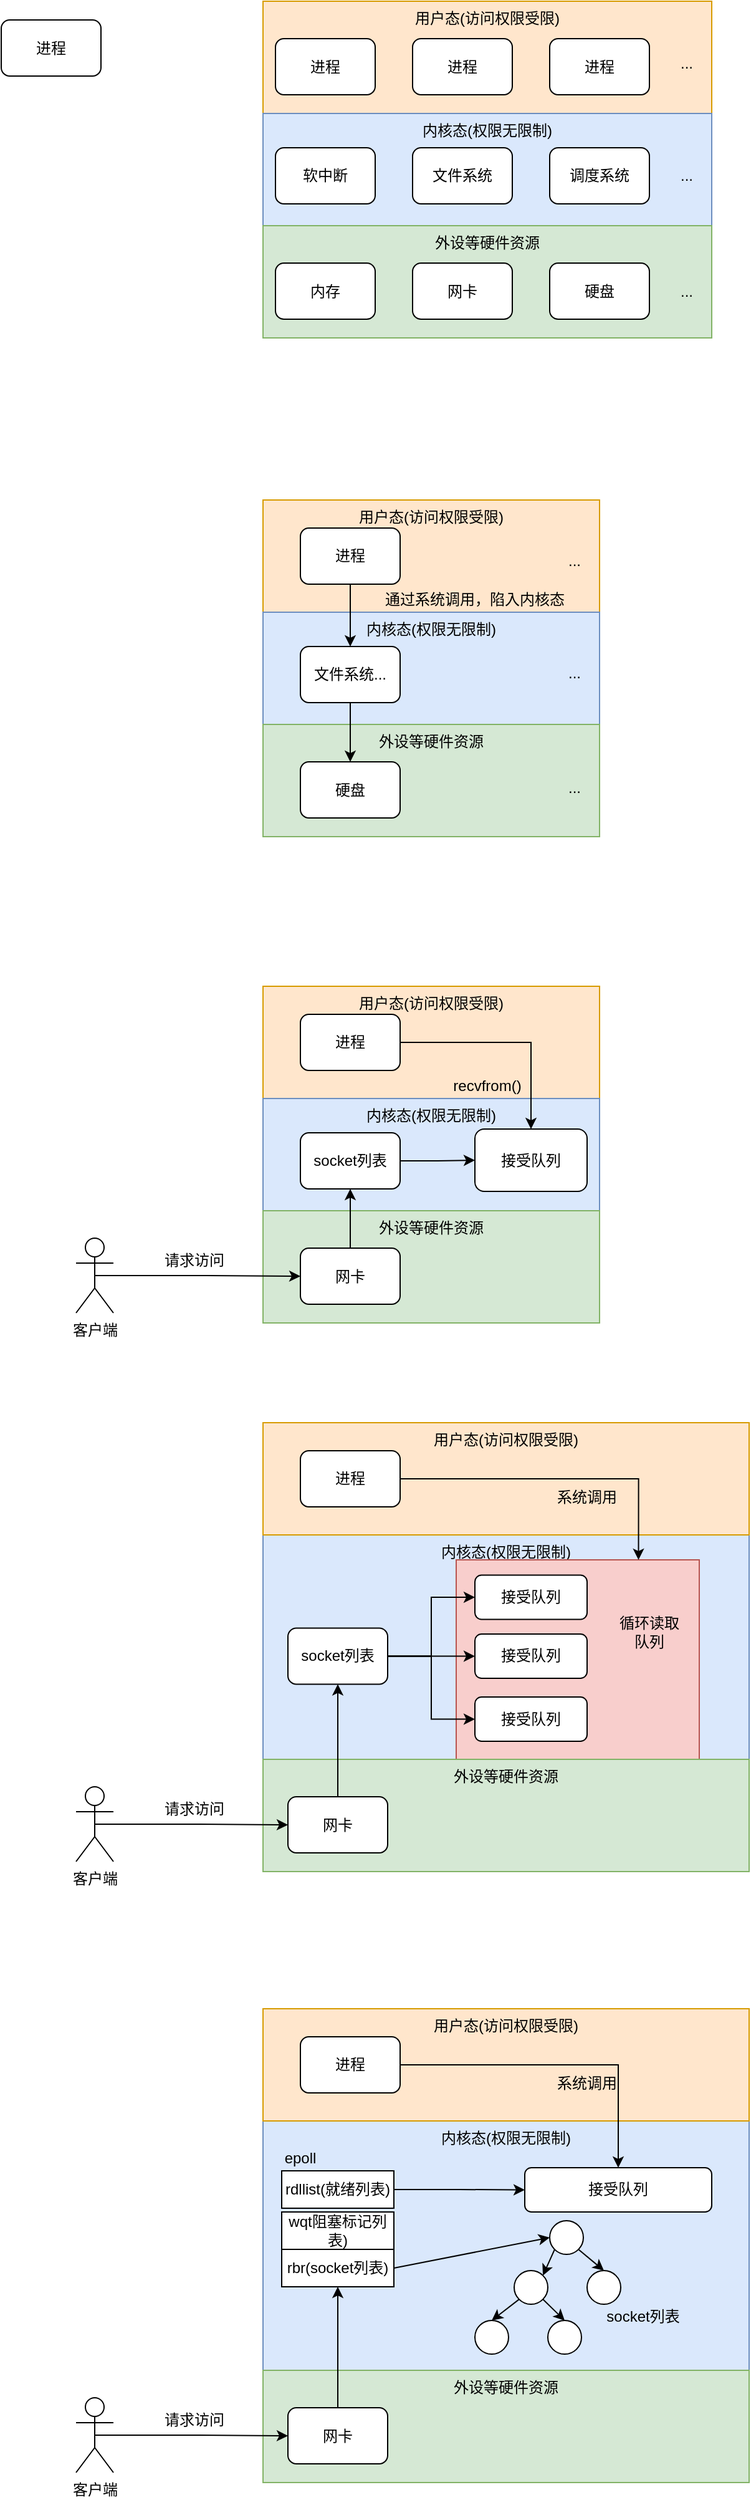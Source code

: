 <mxfile version="14.1.8" type="device"><diagram id="87bFaG7F57cZDnw_iOjY" name="IO模型"><mxGraphModel dx="1088" dy="797" grid="1" gridSize="10" guides="1" tooltips="1" connect="1" arrows="1" fold="1" page="1" pageScale="1" pageWidth="827" pageHeight="1169" math="0" shadow="0"><root><mxCell id="0"/><mxCell id="1" parent="0"/><mxCell id="151AsFMnSU-ifT6NV_DP-59" value="内核态(权限无限制)" style="rounded=0;whiteSpace=wrap;html=1;fillColor=#dae8fc;strokeColor=#6c8ebf;verticalAlign=top;" vertex="1" parent="1"><mxGeometry x="240" y="1460" width="390" height="180" as="geometry"/></mxCell><mxCell id="151AsFMnSU-ifT6NV_DP-83" value="" style="rounded=0;whiteSpace=wrap;html=1;fillColor=#f8cecc;strokeColor=#b85450;" vertex="1" parent="1"><mxGeometry x="395" y="1480" width="195" height="160" as="geometry"/></mxCell><mxCell id="151AsFMnSU-ifT6NV_DP-1" value="用户态(访问权限受限)" style="rounded=0;whiteSpace=wrap;html=1;fillColor=#ffe6cc;strokeColor=#d79b00;verticalAlign=top;" vertex="1" parent="1"><mxGeometry x="240" y="230" width="360" height="90" as="geometry"/></mxCell><mxCell id="151AsFMnSU-ifT6NV_DP-2" value="内核态(权限无限制)" style="rounded=0;whiteSpace=wrap;html=1;fillColor=#dae8fc;strokeColor=#6c8ebf;verticalAlign=top;" vertex="1" parent="1"><mxGeometry x="240" y="320" width="360" height="90" as="geometry"/></mxCell><mxCell id="151AsFMnSU-ifT6NV_DP-3" value="外设等硬件资源" style="rounded=0;whiteSpace=wrap;html=1;fillColor=#d5e8d4;strokeColor=#82b366;verticalAlign=top;" vertex="1" parent="1"><mxGeometry x="240" y="410" width="360" height="90" as="geometry"/></mxCell><mxCell id="151AsFMnSU-ifT6NV_DP-4" value="进程" style="rounded=1;whiteSpace=wrap;html=1;" vertex="1" parent="1"><mxGeometry x="30" y="245" width="80" height="45" as="geometry"/></mxCell><mxCell id="151AsFMnSU-ifT6NV_DP-5" value="进程" style="rounded=1;whiteSpace=wrap;html=1;" vertex="1" parent="1"><mxGeometry x="250" y="260" width="80" height="45" as="geometry"/></mxCell><mxCell id="151AsFMnSU-ifT6NV_DP-6" value="进程" style="rounded=1;whiteSpace=wrap;html=1;" vertex="1" parent="1"><mxGeometry x="360" y="260" width="80" height="45" as="geometry"/></mxCell><mxCell id="151AsFMnSU-ifT6NV_DP-7" value="进程" style="rounded=1;whiteSpace=wrap;html=1;" vertex="1" parent="1"><mxGeometry x="470" y="260" width="80" height="45" as="geometry"/></mxCell><mxCell id="151AsFMnSU-ifT6NV_DP-8" value="软中断" style="rounded=1;whiteSpace=wrap;html=1;" vertex="1" parent="1"><mxGeometry x="250" y="347.5" width="80" height="45" as="geometry"/></mxCell><mxCell id="151AsFMnSU-ifT6NV_DP-9" value="文件系统" style="rounded=1;whiteSpace=wrap;html=1;" vertex="1" parent="1"><mxGeometry x="360" y="347.5" width="80" height="45" as="geometry"/></mxCell><mxCell id="151AsFMnSU-ifT6NV_DP-10" value="..." style="text;html=1;strokeColor=none;fillColor=none;align=center;verticalAlign=middle;whiteSpace=wrap;rounded=0;" vertex="1" parent="1"><mxGeometry x="560" y="270" width="40" height="20" as="geometry"/></mxCell><mxCell id="151AsFMnSU-ifT6NV_DP-11" value="..." style="text;html=1;strokeColor=none;fillColor=none;align=center;verticalAlign=middle;whiteSpace=wrap;rounded=0;" vertex="1" parent="1"><mxGeometry x="560" y="360" width="40" height="20" as="geometry"/></mxCell><mxCell id="151AsFMnSU-ifT6NV_DP-12" value="调度系统" style="rounded=1;whiteSpace=wrap;html=1;" vertex="1" parent="1"><mxGeometry x="470" y="347.5" width="80" height="45" as="geometry"/></mxCell><mxCell id="151AsFMnSU-ifT6NV_DP-13" value="内存" style="rounded=1;whiteSpace=wrap;html=1;" vertex="1" parent="1"><mxGeometry x="250" y="440" width="80" height="45" as="geometry"/></mxCell><mxCell id="151AsFMnSU-ifT6NV_DP-14" value="网卡" style="rounded=1;whiteSpace=wrap;html=1;" vertex="1" parent="1"><mxGeometry x="360" y="440" width="80" height="45" as="geometry"/></mxCell><mxCell id="151AsFMnSU-ifT6NV_DP-15" value="硬盘" style="rounded=1;whiteSpace=wrap;html=1;" vertex="1" parent="1"><mxGeometry x="470" y="440" width="80" height="45" as="geometry"/></mxCell><mxCell id="151AsFMnSU-ifT6NV_DP-16" value="..." style="text;html=1;strokeColor=none;fillColor=none;align=center;verticalAlign=middle;whiteSpace=wrap;rounded=0;" vertex="1" parent="1"><mxGeometry x="560" y="452.5" width="40" height="20" as="geometry"/></mxCell><mxCell id="151AsFMnSU-ifT6NV_DP-17" value="用户态(访问权限受限)" style="rounded=0;whiteSpace=wrap;html=1;fillColor=#ffe6cc;strokeColor=#d79b00;verticalAlign=top;" vertex="1" parent="1"><mxGeometry x="240" y="630" width="270" height="90" as="geometry"/></mxCell><mxCell id="151AsFMnSU-ifT6NV_DP-18" value="内核态(权限无限制)" style="rounded=0;whiteSpace=wrap;html=1;fillColor=#dae8fc;strokeColor=#6c8ebf;verticalAlign=top;" vertex="1" parent="1"><mxGeometry x="240" y="720" width="270" height="90" as="geometry"/></mxCell><mxCell id="151AsFMnSU-ifT6NV_DP-19" value="外设等硬件资源" style="rounded=0;whiteSpace=wrap;html=1;fillColor=#d5e8d4;strokeColor=#82b366;verticalAlign=top;" vertex="1" parent="1"><mxGeometry x="240" y="810" width="270" height="90" as="geometry"/></mxCell><mxCell id="151AsFMnSU-ifT6NV_DP-25" value="..." style="text;html=1;strokeColor=none;fillColor=none;align=center;verticalAlign=middle;whiteSpace=wrap;rounded=0;" vertex="1" parent="1"><mxGeometry x="470" y="668.75" width="40" height="20" as="geometry"/></mxCell><mxCell id="151AsFMnSU-ifT6NV_DP-26" value="..." style="text;html=1;strokeColor=none;fillColor=none;align=center;verticalAlign=middle;whiteSpace=wrap;rounded=0;" vertex="1" parent="1"><mxGeometry x="470" y="758.75" width="40" height="20" as="geometry"/></mxCell><mxCell id="151AsFMnSU-ifT6NV_DP-31" value="..." style="text;html=1;strokeColor=none;fillColor=none;align=center;verticalAlign=middle;whiteSpace=wrap;rounded=0;" vertex="1" parent="1"><mxGeometry x="470" y="851.25" width="40" height="20" as="geometry"/></mxCell><mxCell id="151AsFMnSU-ifT6NV_DP-34" style="edgeStyle=orthogonalEdgeStyle;rounded=0;orthogonalLoop=1;jettySize=auto;html=1;exitX=0.5;exitY=1;exitDx=0;exitDy=0;" edge="1" parent="1" source="151AsFMnSU-ifT6NV_DP-32" target="151AsFMnSU-ifT6NV_DP-33"><mxGeometry relative="1" as="geometry"/></mxCell><mxCell id="151AsFMnSU-ifT6NV_DP-32" value="进程" style="rounded=1;whiteSpace=wrap;html=1;" vertex="1" parent="1"><mxGeometry x="270" y="652.5" width="80" height="45" as="geometry"/></mxCell><mxCell id="151AsFMnSU-ifT6NV_DP-37" style="edgeStyle=orthogonalEdgeStyle;rounded=0;orthogonalLoop=1;jettySize=auto;html=1;exitX=0.5;exitY=1;exitDx=0;exitDy=0;" edge="1" parent="1" source="151AsFMnSU-ifT6NV_DP-33" target="151AsFMnSU-ifT6NV_DP-36"><mxGeometry relative="1" as="geometry"/></mxCell><mxCell id="151AsFMnSU-ifT6NV_DP-33" value="文件系统..." style="rounded=1;whiteSpace=wrap;html=1;" vertex="1" parent="1"><mxGeometry x="270" y="747.5" width="80" height="45" as="geometry"/></mxCell><mxCell id="151AsFMnSU-ifT6NV_DP-35" value="通过系统调用，陷入内核态" style="text;html=1;strokeColor=none;fillColor=none;align=center;verticalAlign=middle;whiteSpace=wrap;rounded=0;" vertex="1" parent="1"><mxGeometry x="320" y="700" width="180" height="20" as="geometry"/></mxCell><mxCell id="151AsFMnSU-ifT6NV_DP-36" value="硬盘" style="rounded=1;whiteSpace=wrap;html=1;" vertex="1" parent="1"><mxGeometry x="270" y="840" width="80" height="45" as="geometry"/></mxCell><mxCell id="151AsFMnSU-ifT6NV_DP-38" value="用户态(访问权限受限)" style="rounded=0;whiteSpace=wrap;html=1;fillColor=#ffe6cc;strokeColor=#d79b00;verticalAlign=top;" vertex="1" parent="1"><mxGeometry x="240" y="1020" width="270" height="90" as="geometry"/></mxCell><mxCell id="151AsFMnSU-ifT6NV_DP-39" value="内核态(权限无限制)" style="rounded=0;whiteSpace=wrap;html=1;fillColor=#dae8fc;strokeColor=#6c8ebf;verticalAlign=top;" vertex="1" parent="1"><mxGeometry x="240" y="1110" width="270" height="90" as="geometry"/></mxCell><mxCell id="151AsFMnSU-ifT6NV_DP-40" value="外设等硬件资源" style="rounded=0;whiteSpace=wrap;html=1;fillColor=#d5e8d4;strokeColor=#82b366;verticalAlign=top;" vertex="1" parent="1"><mxGeometry x="240" y="1200" width="270" height="90" as="geometry"/></mxCell><mxCell id="151AsFMnSU-ifT6NV_DP-57" style="edgeStyle=orthogonalEdgeStyle;rounded=0;orthogonalLoop=1;jettySize=auto;html=1;exitX=1;exitY=0.5;exitDx=0;exitDy=0;entryX=0.5;entryY=0;entryDx=0;entryDy=0;" edge="1" parent="1" source="151AsFMnSU-ifT6NV_DP-45" target="151AsFMnSU-ifT6NV_DP-55"><mxGeometry relative="1" as="geometry"/></mxCell><mxCell id="151AsFMnSU-ifT6NV_DP-45" value="进程" style="rounded=1;whiteSpace=wrap;html=1;" vertex="1" parent="1"><mxGeometry x="270" y="1042.5" width="80" height="45" as="geometry"/></mxCell><mxCell id="151AsFMnSU-ifT6NV_DP-56" value="" style="edgeStyle=orthogonalEdgeStyle;rounded=0;orthogonalLoop=1;jettySize=auto;html=1;" edge="1" parent="1" source="151AsFMnSU-ifT6NV_DP-47" target="151AsFMnSU-ifT6NV_DP-55"><mxGeometry relative="1" as="geometry"/></mxCell><mxCell id="151AsFMnSU-ifT6NV_DP-47" value="socket列表" style="rounded=1;whiteSpace=wrap;html=1;" vertex="1" parent="1"><mxGeometry x="270" y="1137.5" width="80" height="45" as="geometry"/></mxCell><mxCell id="151AsFMnSU-ifT6NV_DP-48" value="recvfrom()" style="text;html=1;strokeColor=none;fillColor=none;align=center;verticalAlign=middle;whiteSpace=wrap;rounded=0;" vertex="1" parent="1"><mxGeometry x="330" y="1090" width="180" height="20" as="geometry"/></mxCell><mxCell id="151AsFMnSU-ifT6NV_DP-54" style="edgeStyle=orthogonalEdgeStyle;rounded=0;orthogonalLoop=1;jettySize=auto;html=1;exitX=0.5;exitY=0;exitDx=0;exitDy=0;entryX=0.5;entryY=1;entryDx=0;entryDy=0;" edge="1" parent="1" source="151AsFMnSU-ifT6NV_DP-49" target="151AsFMnSU-ifT6NV_DP-47"><mxGeometry relative="1" as="geometry"/></mxCell><mxCell id="151AsFMnSU-ifT6NV_DP-49" value="网卡" style="rounded=1;whiteSpace=wrap;html=1;" vertex="1" parent="1"><mxGeometry x="270" y="1230" width="80" height="45" as="geometry"/></mxCell><mxCell id="151AsFMnSU-ifT6NV_DP-52" style="edgeStyle=orthogonalEdgeStyle;rounded=0;orthogonalLoop=1;jettySize=auto;html=1;exitX=0.5;exitY=0.5;exitDx=0;exitDy=0;exitPerimeter=0;entryX=0;entryY=0.5;entryDx=0;entryDy=0;" edge="1" parent="1" source="151AsFMnSU-ifT6NV_DP-50" target="151AsFMnSU-ifT6NV_DP-49"><mxGeometry relative="1" as="geometry"/></mxCell><mxCell id="151AsFMnSU-ifT6NV_DP-50" value="客户端" style="shape=umlActor;verticalLabelPosition=bottom;verticalAlign=top;html=1;outlineConnect=0;" vertex="1" parent="1"><mxGeometry x="90" y="1222" width="30" height="60" as="geometry"/></mxCell><mxCell id="151AsFMnSU-ifT6NV_DP-53" value="请求访问" style="text;html=1;strokeColor=none;fillColor=none;align=center;verticalAlign=middle;whiteSpace=wrap;rounded=0;" vertex="1" parent="1"><mxGeometry x="160" y="1230" width="50" height="20" as="geometry"/></mxCell><mxCell id="151AsFMnSU-ifT6NV_DP-55" value="接受队列" style="whiteSpace=wrap;html=1;rounded=1;" vertex="1" parent="1"><mxGeometry x="410" y="1134.5" width="90" height="50" as="geometry"/></mxCell><mxCell id="151AsFMnSU-ifT6NV_DP-58" value="用户态(访问权限受限)" style="rounded=0;whiteSpace=wrap;html=1;fillColor=#ffe6cc;strokeColor=#d79b00;verticalAlign=top;" vertex="1" parent="1"><mxGeometry x="240" y="1370" width="390" height="90" as="geometry"/></mxCell><mxCell id="151AsFMnSU-ifT6NV_DP-60" value="外设等硬件资源" style="rounded=0;whiteSpace=wrap;html=1;fillColor=#d5e8d4;strokeColor=#82b366;verticalAlign=top;" vertex="1" parent="1"><mxGeometry x="240" y="1640" width="390" height="90" as="geometry"/></mxCell><mxCell id="151AsFMnSU-ifT6NV_DP-84" style="edgeStyle=orthogonalEdgeStyle;rounded=0;orthogonalLoop=1;jettySize=auto;html=1;exitX=1;exitY=0.5;exitDx=0;exitDy=0;entryX=0.75;entryY=0;entryDx=0;entryDy=0;" edge="1" parent="1" source="151AsFMnSU-ifT6NV_DP-62" target="151AsFMnSU-ifT6NV_DP-83"><mxGeometry relative="1" as="geometry"/></mxCell><mxCell id="151AsFMnSU-ifT6NV_DP-62" value="进程" style="rounded=1;whiteSpace=wrap;html=1;" vertex="1" parent="1"><mxGeometry x="270" y="1392.5" width="80" height="45" as="geometry"/></mxCell><mxCell id="151AsFMnSU-ifT6NV_DP-80" style="edgeStyle=orthogonalEdgeStyle;rounded=0;orthogonalLoop=1;jettySize=auto;html=1;exitX=1;exitY=0.5;exitDx=0;exitDy=0;" edge="1" parent="1" source="151AsFMnSU-ifT6NV_DP-64" target="151AsFMnSU-ifT6NV_DP-78"><mxGeometry relative="1" as="geometry"/></mxCell><mxCell id="151AsFMnSU-ifT6NV_DP-81" style="edgeStyle=orthogonalEdgeStyle;rounded=0;orthogonalLoop=1;jettySize=auto;html=1;exitX=1;exitY=0.5;exitDx=0;exitDy=0;entryX=0;entryY=0.5;entryDx=0;entryDy=0;" edge="1" parent="1" source="151AsFMnSU-ifT6NV_DP-64" target="151AsFMnSU-ifT6NV_DP-79"><mxGeometry relative="1" as="geometry"/></mxCell><mxCell id="151AsFMnSU-ifT6NV_DP-82" style="edgeStyle=orthogonalEdgeStyle;rounded=0;orthogonalLoop=1;jettySize=auto;html=1;exitX=1;exitY=0.5;exitDx=0;exitDy=0;entryX=0;entryY=0.5;entryDx=0;entryDy=0;" edge="1" parent="1" source="151AsFMnSU-ifT6NV_DP-64" target="151AsFMnSU-ifT6NV_DP-71"><mxGeometry relative="1" as="geometry"/></mxCell><mxCell id="151AsFMnSU-ifT6NV_DP-64" value="socket列表" style="rounded=1;whiteSpace=wrap;html=1;" vertex="1" parent="1"><mxGeometry x="260" y="1534.75" width="80" height="45" as="geometry"/></mxCell><mxCell id="151AsFMnSU-ifT6NV_DP-66" style="edgeStyle=orthogonalEdgeStyle;rounded=0;orthogonalLoop=1;jettySize=auto;html=1;exitX=0.5;exitY=0;exitDx=0;exitDy=0;entryX=0.5;entryY=1;entryDx=0;entryDy=0;" edge="1" parent="1" source="151AsFMnSU-ifT6NV_DP-67" target="151AsFMnSU-ifT6NV_DP-64"><mxGeometry relative="1" as="geometry"/></mxCell><mxCell id="151AsFMnSU-ifT6NV_DP-67" value="网卡" style="rounded=1;whiteSpace=wrap;html=1;" vertex="1" parent="1"><mxGeometry x="260" y="1670" width="80" height="45" as="geometry"/></mxCell><mxCell id="151AsFMnSU-ifT6NV_DP-68" style="edgeStyle=orthogonalEdgeStyle;rounded=0;orthogonalLoop=1;jettySize=auto;html=1;exitX=0.5;exitY=0.5;exitDx=0;exitDy=0;exitPerimeter=0;entryX=0;entryY=0.5;entryDx=0;entryDy=0;" edge="1" parent="1" source="151AsFMnSU-ifT6NV_DP-69" target="151AsFMnSU-ifT6NV_DP-67"><mxGeometry relative="1" as="geometry"/></mxCell><mxCell id="151AsFMnSU-ifT6NV_DP-69" value="客户端" style="shape=umlActor;verticalLabelPosition=bottom;verticalAlign=top;html=1;outlineConnect=0;" vertex="1" parent="1"><mxGeometry x="90" y="1662" width="30" height="60" as="geometry"/></mxCell><mxCell id="151AsFMnSU-ifT6NV_DP-70" value="请求访问" style="text;html=1;strokeColor=none;fillColor=none;align=center;verticalAlign=middle;whiteSpace=wrap;rounded=0;" vertex="1" parent="1"><mxGeometry x="160" y="1670" width="50" height="20" as="geometry"/></mxCell><mxCell id="151AsFMnSU-ifT6NV_DP-71" value="接受队列" style="whiteSpace=wrap;html=1;rounded=1;" vertex="1" parent="1"><mxGeometry x="410" y="1492.25" width="90" height="35.5" as="geometry"/></mxCell><mxCell id="151AsFMnSU-ifT6NV_DP-78" value="接受队列" style="whiteSpace=wrap;html=1;rounded=1;" vertex="1" parent="1"><mxGeometry x="410" y="1539.5" width="90" height="35.5" as="geometry"/></mxCell><mxCell id="151AsFMnSU-ifT6NV_DP-79" value="接受队列" style="whiteSpace=wrap;html=1;rounded=1;" vertex="1" parent="1"><mxGeometry x="410" y="1590" width="90" height="35.5" as="geometry"/></mxCell><mxCell id="151AsFMnSU-ifT6NV_DP-85" value="系统调用" style="text;html=1;strokeColor=none;fillColor=none;align=center;verticalAlign=middle;whiteSpace=wrap;rounded=0;" vertex="1" parent="1"><mxGeometry x="470" y="1420" width="60" height="20" as="geometry"/></mxCell><mxCell id="151AsFMnSU-ifT6NV_DP-86" value="循环读取队列" style="text;html=1;strokeColor=none;fillColor=none;align=center;verticalAlign=middle;whiteSpace=wrap;rounded=0;" vertex="1" parent="1"><mxGeometry x="520" y="1527.75" width="60" height="20" as="geometry"/></mxCell><mxCell id="151AsFMnSU-ifT6NV_DP-87" value="内核态(权限无限制)" style="rounded=0;whiteSpace=wrap;html=1;fillColor=#dae8fc;strokeColor=#6c8ebf;verticalAlign=top;" vertex="1" parent="1"><mxGeometry x="240" y="1930" width="390" height="200" as="geometry"/></mxCell><mxCell id="151AsFMnSU-ifT6NV_DP-89" value="用户态(访问权限受限)" style="rounded=0;whiteSpace=wrap;html=1;fillColor=#ffe6cc;strokeColor=#d79b00;verticalAlign=top;" vertex="1" parent="1"><mxGeometry x="240" y="1840" width="390" height="90" as="geometry"/></mxCell><mxCell id="151AsFMnSU-ifT6NV_DP-90" value="外设等硬件资源" style="rounded=0;whiteSpace=wrap;html=1;fillColor=#d5e8d4;strokeColor=#82b366;verticalAlign=top;" vertex="1" parent="1"><mxGeometry x="240" y="2130" width="390" height="90" as="geometry"/></mxCell><mxCell id="151AsFMnSU-ifT6NV_DP-112" style="edgeStyle=orthogonalEdgeStyle;rounded=0;orthogonalLoop=1;jettySize=auto;html=1;exitX=1;exitY=0.5;exitDx=0;exitDy=0;" edge="1" parent="1" source="151AsFMnSU-ifT6NV_DP-92" target="151AsFMnSU-ifT6NV_DP-111"><mxGeometry relative="1" as="geometry"/></mxCell><mxCell id="151AsFMnSU-ifT6NV_DP-92" value="进程" style="rounded=1;whiteSpace=wrap;html=1;" vertex="1" parent="1"><mxGeometry x="270" y="1862.5" width="80" height="45" as="geometry"/></mxCell><mxCell id="151AsFMnSU-ifT6NV_DP-97" style="edgeStyle=orthogonalEdgeStyle;rounded=0;orthogonalLoop=1;jettySize=auto;html=1;exitX=0.5;exitY=0;exitDx=0;exitDy=0;entryX=0.5;entryY=1;entryDx=0;entryDy=0;" edge="1" parent="1" source="151AsFMnSU-ifT6NV_DP-98" target="151AsFMnSU-ifT6NV_DP-109"><mxGeometry relative="1" as="geometry"><mxPoint x="300" y="2090" as="targetPoint"/></mxGeometry></mxCell><mxCell id="151AsFMnSU-ifT6NV_DP-98" value="网卡" style="rounded=1;whiteSpace=wrap;html=1;" vertex="1" parent="1"><mxGeometry x="260" y="2160" width="80" height="45" as="geometry"/></mxCell><mxCell id="151AsFMnSU-ifT6NV_DP-99" style="edgeStyle=orthogonalEdgeStyle;rounded=0;orthogonalLoop=1;jettySize=auto;html=1;exitX=0.5;exitY=0.5;exitDx=0;exitDy=0;exitPerimeter=0;entryX=0;entryY=0.5;entryDx=0;entryDy=0;" edge="1" parent="1" source="151AsFMnSU-ifT6NV_DP-100" target="151AsFMnSU-ifT6NV_DP-98"><mxGeometry relative="1" as="geometry"/></mxCell><mxCell id="151AsFMnSU-ifT6NV_DP-100" value="客户端" style="shape=umlActor;verticalLabelPosition=bottom;verticalAlign=top;html=1;outlineConnect=0;" vertex="1" parent="1"><mxGeometry x="90" y="2152" width="30" height="60" as="geometry"/></mxCell><mxCell id="151AsFMnSU-ifT6NV_DP-101" value="请求访问" style="text;html=1;strokeColor=none;fillColor=none;align=center;verticalAlign=middle;whiteSpace=wrap;rounded=0;" vertex="1" parent="1"><mxGeometry x="160" y="2160" width="50" height="20" as="geometry"/></mxCell><mxCell id="151AsFMnSU-ifT6NV_DP-105" value="系统调用" style="text;html=1;strokeColor=none;fillColor=none;align=center;verticalAlign=middle;whiteSpace=wrap;rounded=0;" vertex="1" parent="1"><mxGeometry x="470" y="1890" width="60" height="20" as="geometry"/></mxCell><mxCell id="151AsFMnSU-ifT6NV_DP-107" value="epoll" style="text;html=1;strokeColor=none;fillColor=none;align=center;verticalAlign=middle;whiteSpace=wrap;rounded=0;" vertex="1" parent="1"><mxGeometry x="250" y="1950" width="40" height="20" as="geometry"/></mxCell><mxCell id="151AsFMnSU-ifT6NV_DP-113" style="edgeStyle=orthogonalEdgeStyle;rounded=0;orthogonalLoop=1;jettySize=auto;html=1;exitX=1;exitY=0.5;exitDx=0;exitDy=0;" edge="1" parent="1" source="151AsFMnSU-ifT6NV_DP-108" target="151AsFMnSU-ifT6NV_DP-111"><mxGeometry relative="1" as="geometry"/></mxCell><mxCell id="151AsFMnSU-ifT6NV_DP-108" value="rdllist(就绪列表)" style="rounded=0;whiteSpace=wrap;html=1;" vertex="1" parent="1"><mxGeometry x="255" y="1970" width="90" height="30" as="geometry"/></mxCell><mxCell id="151AsFMnSU-ifT6NV_DP-125" style="edgeStyle=none;rounded=0;orthogonalLoop=1;jettySize=auto;html=1;exitX=1;exitY=0.5;exitDx=0;exitDy=0;entryX=0;entryY=0.5;entryDx=0;entryDy=0;" edge="1" parent="1" source="151AsFMnSU-ifT6NV_DP-109" target="151AsFMnSU-ifT6NV_DP-115"><mxGeometry relative="1" as="geometry"/></mxCell><mxCell id="151AsFMnSU-ifT6NV_DP-109" value="rbr(socket列表)" style="rounded=0;whiteSpace=wrap;html=1;" vertex="1" parent="1"><mxGeometry x="255" y="2033" width="90" height="30" as="geometry"/></mxCell><mxCell id="151AsFMnSU-ifT6NV_DP-110" value="wqt阻塞标记列表)" style="rounded=0;whiteSpace=wrap;html=1;" vertex="1" parent="1"><mxGeometry x="255" y="2003" width="90" height="30" as="geometry"/></mxCell><mxCell id="151AsFMnSU-ifT6NV_DP-111" value="接受队列" style="whiteSpace=wrap;html=1;rounded=1;" vertex="1" parent="1"><mxGeometry x="450" y="1967.5" width="150" height="35.5" as="geometry"/></mxCell><mxCell id="151AsFMnSU-ifT6NV_DP-121" style="rounded=0;orthogonalLoop=1;jettySize=auto;html=1;exitX=0;exitY=1;exitDx=0;exitDy=0;entryX=1;entryY=0;entryDx=0;entryDy=0;" edge="1" parent="1" source="151AsFMnSU-ifT6NV_DP-115" target="151AsFMnSU-ifT6NV_DP-116"><mxGeometry relative="1" as="geometry"/></mxCell><mxCell id="151AsFMnSU-ifT6NV_DP-122" style="edgeStyle=none;rounded=0;orthogonalLoop=1;jettySize=auto;html=1;exitX=1;exitY=1;exitDx=0;exitDy=0;entryX=0.5;entryY=0;entryDx=0;entryDy=0;" edge="1" parent="1" source="151AsFMnSU-ifT6NV_DP-115" target="151AsFMnSU-ifT6NV_DP-117"><mxGeometry relative="1" as="geometry"/></mxCell><mxCell id="151AsFMnSU-ifT6NV_DP-115" value="" style="ellipse;whiteSpace=wrap;html=1;aspect=fixed;" vertex="1" parent="1"><mxGeometry x="470" y="2010" width="27" height="27" as="geometry"/></mxCell><mxCell id="151AsFMnSU-ifT6NV_DP-123" style="edgeStyle=none;rounded=0;orthogonalLoop=1;jettySize=auto;html=1;exitX=0;exitY=1;exitDx=0;exitDy=0;entryX=0.5;entryY=0;entryDx=0;entryDy=0;" edge="1" parent="1" source="151AsFMnSU-ifT6NV_DP-116" target="151AsFMnSU-ifT6NV_DP-119"><mxGeometry relative="1" as="geometry"/></mxCell><mxCell id="151AsFMnSU-ifT6NV_DP-124" style="edgeStyle=none;rounded=0;orthogonalLoop=1;jettySize=auto;html=1;exitX=1;exitY=1;exitDx=0;exitDy=0;entryX=0.5;entryY=0;entryDx=0;entryDy=0;" edge="1" parent="1" source="151AsFMnSU-ifT6NV_DP-116" target="151AsFMnSU-ifT6NV_DP-118"><mxGeometry relative="1" as="geometry"/></mxCell><mxCell id="151AsFMnSU-ifT6NV_DP-116" value="" style="ellipse;whiteSpace=wrap;html=1;aspect=fixed;" vertex="1" parent="1"><mxGeometry x="441.5" y="2050" width="27" height="27" as="geometry"/></mxCell><mxCell id="151AsFMnSU-ifT6NV_DP-117" value="" style="ellipse;whiteSpace=wrap;html=1;aspect=fixed;" vertex="1" parent="1"><mxGeometry x="500" y="2050" width="27" height="27" as="geometry"/></mxCell><mxCell id="151AsFMnSU-ifT6NV_DP-118" value="" style="ellipse;whiteSpace=wrap;html=1;aspect=fixed;" vertex="1" parent="1"><mxGeometry x="468.5" y="2090" width="27" height="27" as="geometry"/></mxCell><mxCell id="151AsFMnSU-ifT6NV_DP-119" value="" style="ellipse;whiteSpace=wrap;html=1;aspect=fixed;" vertex="1" parent="1"><mxGeometry x="410" y="2090" width="27" height="27" as="geometry"/></mxCell><mxCell id="151AsFMnSU-ifT6NV_DP-126" value="socket列表" style="text;html=1;strokeColor=none;fillColor=none;align=center;verticalAlign=middle;whiteSpace=wrap;rounded=0;" vertex="1" parent="1"><mxGeometry x="510" y="2077" width="70" height="20" as="geometry"/></mxCell></root></mxGraphModel></diagram></mxfile>